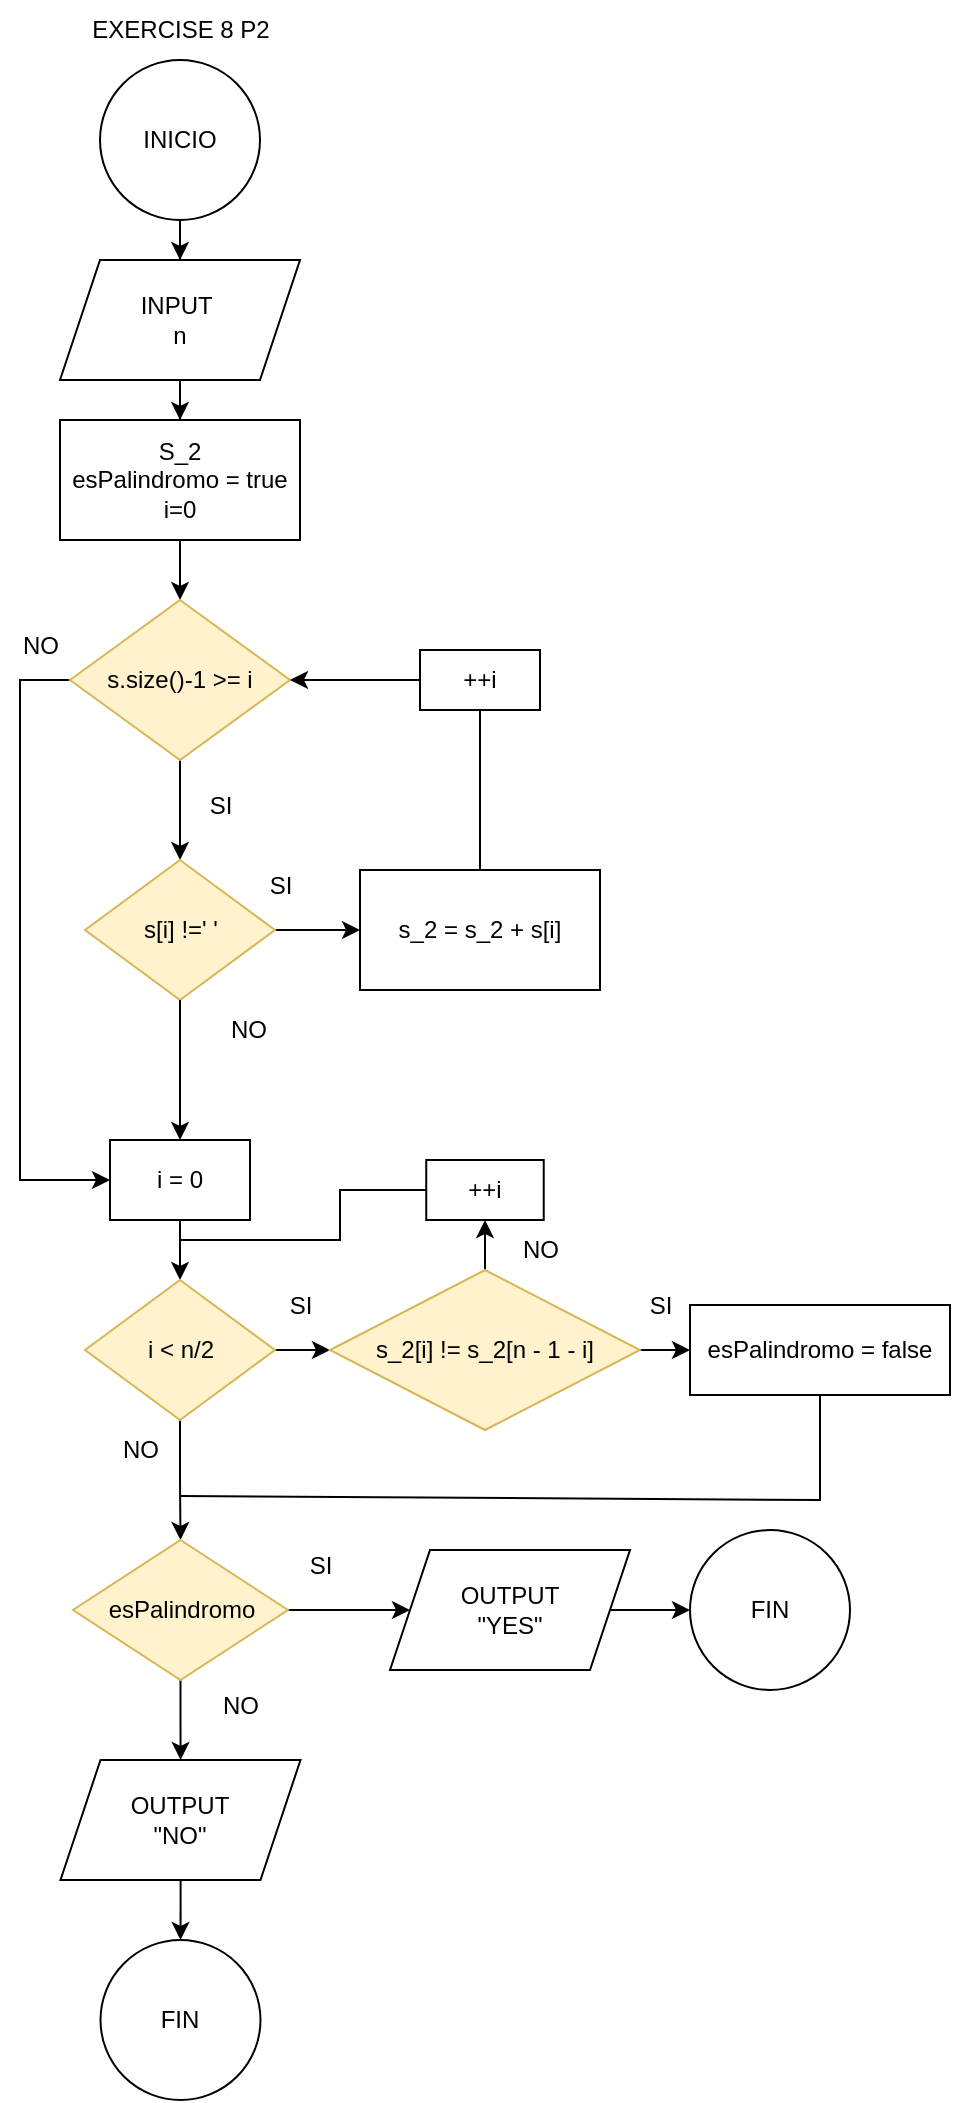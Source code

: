 <mxfile version="24.4.0" type="device">
  <diagram name="EXERCISE-1" id="7WXvErT6jwQCl5LBhXy7">
    <mxGraphModel dx="978" dy="531" grid="1" gridSize="10" guides="1" tooltips="1" connect="1" arrows="1" fold="1" page="1" pageScale="1" pageWidth="850" pageHeight="1100" math="0" shadow="0">
      <root>
        <mxCell id="0" />
        <mxCell id="1" parent="0" />
        <mxCell id="-hOMn0kYKFU-R9jvK8EN-38" value="EXERCISE 8 P2" style="text;html=1;align=center;verticalAlign=middle;resizable=0;points=[];autosize=1;strokeColor=none;fillColor=none;" parent="1" vertex="1">
          <mxGeometry x="315" width="110" height="30" as="geometry" />
        </mxCell>
        <mxCell id="jAzLcmatW34AS9ptDqRP-906" style="edgeStyle=orthogonalEdgeStyle;rounded=0;orthogonalLoop=1;jettySize=auto;html=1;exitX=0;exitY=0.5;exitDx=0;exitDy=0;entryX=0;entryY=0.5;entryDx=0;entryDy=0;" edge="1" parent="1" source="jAzLcmatW34AS9ptDqRP-907">
          <mxGeometry relative="1" as="geometry">
            <mxPoint x="302.5" y="1310" as="targetPoint" />
            <Array as="points">
              <mxPoint x="-180" y="2250" />
              <mxPoint x="-180" y="1310" />
            </Array>
          </mxGeometry>
        </mxCell>
        <mxCell id="jAzLcmatW34AS9ptDqRP-951" value="" style="edgeStyle=orthogonalEdgeStyle;rounded=0;orthogonalLoop=1;jettySize=auto;html=1;" edge="1" parent="1" source="jAzLcmatW34AS9ptDqRP-952" target="jAzLcmatW34AS9ptDqRP-954">
          <mxGeometry relative="1" as="geometry" />
        </mxCell>
        <mxCell id="jAzLcmatW34AS9ptDqRP-952" value="INICIO" style="ellipse;whiteSpace=wrap;html=1;" vertex="1" parent="1">
          <mxGeometry x="330" y="30" width="80" height="80" as="geometry" />
        </mxCell>
        <mxCell id="jAzLcmatW34AS9ptDqRP-953" value="" style="edgeStyle=orthogonalEdgeStyle;rounded=0;orthogonalLoop=1;jettySize=auto;html=1;" edge="1" parent="1" source="jAzLcmatW34AS9ptDqRP-954" target="jAzLcmatW34AS9ptDqRP-956">
          <mxGeometry relative="1" as="geometry" />
        </mxCell>
        <mxCell id="jAzLcmatW34AS9ptDqRP-954" value="INPUT&amp;nbsp;&lt;div&gt;n&lt;/div&gt;" style="shape=parallelogram;perimeter=parallelogramPerimeter;whiteSpace=wrap;html=1;fixedSize=1;" vertex="1" parent="1">
          <mxGeometry x="310" y="130" width="120" height="60" as="geometry" />
        </mxCell>
        <mxCell id="jAzLcmatW34AS9ptDqRP-955" value="" style="edgeStyle=orthogonalEdgeStyle;rounded=0;orthogonalLoop=1;jettySize=auto;html=1;" edge="1" parent="1" source="jAzLcmatW34AS9ptDqRP-956" target="jAzLcmatW34AS9ptDqRP-959">
          <mxGeometry relative="1" as="geometry" />
        </mxCell>
        <mxCell id="jAzLcmatW34AS9ptDqRP-956" value="S_2&lt;div&gt;esPalindromo = true&lt;/div&gt;&lt;div&gt;i=0&lt;/div&gt;" style="whiteSpace=wrap;html=1;" vertex="1" parent="1">
          <mxGeometry x="310" y="210" width="120" height="60" as="geometry" />
        </mxCell>
        <mxCell id="jAzLcmatW34AS9ptDqRP-957" value="" style="edgeStyle=orthogonalEdgeStyle;rounded=0;orthogonalLoop=1;jettySize=auto;html=1;" edge="1" parent="1" source="jAzLcmatW34AS9ptDqRP-959" target="jAzLcmatW34AS9ptDqRP-962">
          <mxGeometry relative="1" as="geometry" />
        </mxCell>
        <mxCell id="jAzLcmatW34AS9ptDqRP-958" style="edgeStyle=orthogonalEdgeStyle;rounded=0;orthogonalLoop=1;jettySize=auto;html=1;entryX=0;entryY=0.5;entryDx=0;entryDy=0;" edge="1" parent="1" source="jAzLcmatW34AS9ptDqRP-959" target="jAzLcmatW34AS9ptDqRP-974">
          <mxGeometry relative="1" as="geometry">
            <mxPoint x="370" y="580" as="targetPoint" />
            <Array as="points">
              <mxPoint x="290" y="340" />
              <mxPoint x="290" y="590" />
            </Array>
          </mxGeometry>
        </mxCell>
        <mxCell id="jAzLcmatW34AS9ptDqRP-959" value="s.size()-1 &amp;gt;= i" style="rhombus;whiteSpace=wrap;html=1;fillColor=#fff2cc;strokeColor=#d6b656;" vertex="1" parent="1">
          <mxGeometry x="315" y="300" width="110" height="80" as="geometry" />
        </mxCell>
        <mxCell id="jAzLcmatW34AS9ptDqRP-960" value="" style="edgeStyle=orthogonalEdgeStyle;rounded=0;orthogonalLoop=1;jettySize=auto;html=1;" edge="1" parent="1" source="jAzLcmatW34AS9ptDqRP-962" target="jAzLcmatW34AS9ptDqRP-966">
          <mxGeometry relative="1" as="geometry" />
        </mxCell>
        <mxCell id="jAzLcmatW34AS9ptDqRP-961" value="" style="edgeStyle=orthogonalEdgeStyle;rounded=0;orthogonalLoop=1;jettySize=auto;html=1;" edge="1" parent="1" source="jAzLcmatW34AS9ptDqRP-974" target="jAzLcmatW34AS9ptDqRP-970">
          <mxGeometry relative="1" as="geometry" />
        </mxCell>
        <mxCell id="jAzLcmatW34AS9ptDqRP-962" value="s[i] !=&#39; &#39;" style="rhombus;whiteSpace=wrap;html=1;fillColor=#fff2cc;strokeColor=#d6b656;" vertex="1" parent="1">
          <mxGeometry x="322.5" y="430" width="95" height="70" as="geometry" />
        </mxCell>
        <mxCell id="jAzLcmatW34AS9ptDqRP-963" value="SI" style="text;html=1;align=center;verticalAlign=middle;resizable=0;points=[];autosize=1;strokeColor=none;fillColor=none;" vertex="1" parent="1">
          <mxGeometry x="375" y="388" width="30" height="30" as="geometry" />
        </mxCell>
        <mxCell id="jAzLcmatW34AS9ptDqRP-964" value="SI" style="text;html=1;align=center;verticalAlign=middle;resizable=0;points=[];autosize=1;strokeColor=none;fillColor=none;" vertex="1" parent="1">
          <mxGeometry x="405" y="428" width="30" height="30" as="geometry" />
        </mxCell>
        <mxCell id="jAzLcmatW34AS9ptDqRP-965" style="edgeStyle=orthogonalEdgeStyle;rounded=0;orthogonalLoop=1;jettySize=auto;html=1;entryX=1;entryY=0.5;entryDx=0;entryDy=0;" edge="1" parent="1" source="jAzLcmatW34AS9ptDqRP-966" target="jAzLcmatW34AS9ptDqRP-959">
          <mxGeometry relative="1" as="geometry">
            <mxPoint x="520" y="330" as="targetPoint" />
            <Array as="points">
              <mxPoint x="520" y="340" />
            </Array>
          </mxGeometry>
        </mxCell>
        <mxCell id="jAzLcmatW34AS9ptDqRP-966" value="s_2 = s_2 + s[i]" style="whiteSpace=wrap;html=1;" vertex="1" parent="1">
          <mxGeometry x="460" y="435" width="120" height="60" as="geometry" />
        </mxCell>
        <mxCell id="jAzLcmatW34AS9ptDqRP-967" value="NO" style="text;html=1;align=center;verticalAlign=middle;resizable=0;points=[];autosize=1;strokeColor=none;fillColor=none;" vertex="1" parent="1">
          <mxGeometry x="384" y="500" width="40" height="30" as="geometry" />
        </mxCell>
        <mxCell id="jAzLcmatW34AS9ptDqRP-968" value="" style="edgeStyle=orthogonalEdgeStyle;rounded=0;orthogonalLoop=1;jettySize=auto;html=1;" edge="1" parent="1" source="jAzLcmatW34AS9ptDqRP-970" target="jAzLcmatW34AS9ptDqRP-977">
          <mxGeometry relative="1" as="geometry" />
        </mxCell>
        <mxCell id="jAzLcmatW34AS9ptDqRP-969" value="" style="edgeStyle=orthogonalEdgeStyle;rounded=0;orthogonalLoop=1;jettySize=auto;html=1;" edge="1" parent="1" source="jAzLcmatW34AS9ptDqRP-970" target="jAzLcmatW34AS9ptDqRP-984">
          <mxGeometry relative="1" as="geometry" />
        </mxCell>
        <mxCell id="jAzLcmatW34AS9ptDqRP-970" value="i &amp;lt; n/2" style="rhombus;whiteSpace=wrap;html=1;fillColor=#fff2cc;strokeColor=#d6b656;" vertex="1" parent="1">
          <mxGeometry x="322.5" y="640" width="95" height="70" as="geometry" />
        </mxCell>
        <mxCell id="jAzLcmatW34AS9ptDqRP-971" value="++i" style="whiteSpace=wrap;html=1;" vertex="1" parent="1">
          <mxGeometry x="490" y="325" width="60" height="30" as="geometry" />
        </mxCell>
        <mxCell id="jAzLcmatW34AS9ptDqRP-972" value="NO" style="text;html=1;align=center;verticalAlign=middle;resizable=0;points=[];autosize=1;strokeColor=none;fillColor=none;" vertex="1" parent="1">
          <mxGeometry x="280" y="308" width="40" height="30" as="geometry" />
        </mxCell>
        <mxCell id="jAzLcmatW34AS9ptDqRP-973" value="" style="edgeStyle=orthogonalEdgeStyle;rounded=0;orthogonalLoop=1;jettySize=auto;html=1;" edge="1" parent="1" source="jAzLcmatW34AS9ptDqRP-962" target="jAzLcmatW34AS9ptDqRP-974">
          <mxGeometry relative="1" as="geometry">
            <mxPoint x="370" y="500" as="sourcePoint" />
            <mxPoint x="370" y="640" as="targetPoint" />
          </mxGeometry>
        </mxCell>
        <mxCell id="jAzLcmatW34AS9ptDqRP-974" value="i = 0" style="whiteSpace=wrap;html=1;" vertex="1" parent="1">
          <mxGeometry x="335" y="570" width="70" height="40" as="geometry" />
        </mxCell>
        <mxCell id="jAzLcmatW34AS9ptDqRP-975" value="" style="edgeStyle=orthogonalEdgeStyle;rounded=0;orthogonalLoop=1;jettySize=auto;html=1;" edge="1" parent="1" source="jAzLcmatW34AS9ptDqRP-977" target="jAzLcmatW34AS9ptDqRP-980">
          <mxGeometry relative="1" as="geometry" />
        </mxCell>
        <mxCell id="jAzLcmatW34AS9ptDqRP-976" value="" style="edgeStyle=orthogonalEdgeStyle;rounded=0;orthogonalLoop=1;jettySize=auto;html=1;" edge="1" parent="1" source="jAzLcmatW34AS9ptDqRP-977" target="jAzLcmatW34AS9ptDqRP-994">
          <mxGeometry relative="1" as="geometry" />
        </mxCell>
        <mxCell id="jAzLcmatW34AS9ptDqRP-977" value="s_2[i] != s_2[n - 1 - i]" style="rhombus;whiteSpace=wrap;html=1;fillColor=#fff2cc;strokeColor=#d6b656;" vertex="1" parent="1">
          <mxGeometry x="445" y="635" width="155" height="80" as="geometry" />
        </mxCell>
        <mxCell id="jAzLcmatW34AS9ptDqRP-978" value="SI" style="text;html=1;align=center;verticalAlign=middle;resizable=0;points=[];autosize=1;strokeColor=none;fillColor=none;" vertex="1" parent="1">
          <mxGeometry x="415" y="638" width="30" height="30" as="geometry" />
        </mxCell>
        <mxCell id="jAzLcmatW34AS9ptDqRP-979" value="SI" style="text;html=1;align=center;verticalAlign=middle;resizable=0;points=[];autosize=1;strokeColor=none;fillColor=none;" vertex="1" parent="1">
          <mxGeometry x="595" y="638" width="30" height="30" as="geometry" />
        </mxCell>
        <mxCell id="jAzLcmatW34AS9ptDqRP-980" value="esPalindromo = false" style="whiteSpace=wrap;html=1;" vertex="1" parent="1">
          <mxGeometry x="625" y="652.5" width="130" height="45" as="geometry" />
        </mxCell>
        <mxCell id="jAzLcmatW34AS9ptDqRP-981" value="NO" style="text;html=1;align=center;verticalAlign=middle;resizable=0;points=[];autosize=1;strokeColor=none;fillColor=none;" vertex="1" parent="1">
          <mxGeometry x="330" y="710" width="40" height="30" as="geometry" />
        </mxCell>
        <mxCell id="jAzLcmatW34AS9ptDqRP-982" value="" style="edgeStyle=orthogonalEdgeStyle;rounded=0;orthogonalLoop=1;jettySize=auto;html=1;" edge="1" parent="1" source="jAzLcmatW34AS9ptDqRP-984" target="jAzLcmatW34AS9ptDqRP-987">
          <mxGeometry relative="1" as="geometry" />
        </mxCell>
        <mxCell id="jAzLcmatW34AS9ptDqRP-983" value="" style="edgeStyle=orthogonalEdgeStyle;rounded=0;orthogonalLoop=1;jettySize=auto;html=1;" edge="1" parent="1" source="jAzLcmatW34AS9ptDqRP-984" target="jAzLcmatW34AS9ptDqRP-990">
          <mxGeometry relative="1" as="geometry" />
        </mxCell>
        <mxCell id="jAzLcmatW34AS9ptDqRP-984" value="esPalindromo" style="rhombus;whiteSpace=wrap;html=1;fillColor=#fff2cc;strokeColor=#d6b656;" vertex="1" parent="1">
          <mxGeometry x="316.5" y="770" width="107.5" height="70" as="geometry" />
        </mxCell>
        <mxCell id="jAzLcmatW34AS9ptDqRP-985" value="SI" style="text;html=1;align=center;verticalAlign=middle;resizable=0;points=[];autosize=1;strokeColor=none;fillColor=none;" vertex="1" parent="1">
          <mxGeometry x="425" y="768" width="30" height="30" as="geometry" />
        </mxCell>
        <mxCell id="jAzLcmatW34AS9ptDqRP-986" value="" style="edgeStyle=orthogonalEdgeStyle;rounded=0;orthogonalLoop=1;jettySize=auto;html=1;" edge="1" parent="1" source="jAzLcmatW34AS9ptDqRP-987" target="jAzLcmatW34AS9ptDqRP-988">
          <mxGeometry relative="1" as="geometry" />
        </mxCell>
        <mxCell id="jAzLcmatW34AS9ptDqRP-987" value="&lt;div&gt;&lt;span style=&quot;background-color: initial;&quot;&gt;OUTPUT&lt;/span&gt;&lt;/div&gt;&lt;div&gt;&lt;span style=&quot;background-color: initial;&quot;&gt;&quot;YES&quot;&lt;/span&gt;&lt;br&gt;&lt;/div&gt;" style="shape=parallelogram;perimeter=parallelogramPerimeter;whiteSpace=wrap;html=1;fixedSize=1;" vertex="1" parent="1">
          <mxGeometry x="475" y="775" width="120" height="60" as="geometry" />
        </mxCell>
        <mxCell id="jAzLcmatW34AS9ptDqRP-988" value="FIN" style="ellipse;whiteSpace=wrap;html=1;" vertex="1" parent="1">
          <mxGeometry x="625" y="765" width="80" height="80" as="geometry" />
        </mxCell>
        <mxCell id="jAzLcmatW34AS9ptDqRP-989" value="" style="edgeStyle=orthogonalEdgeStyle;rounded=0;orthogonalLoop=1;jettySize=auto;html=1;" edge="1" parent="1" source="jAzLcmatW34AS9ptDqRP-990" target="jAzLcmatW34AS9ptDqRP-991">
          <mxGeometry relative="1" as="geometry" />
        </mxCell>
        <mxCell id="jAzLcmatW34AS9ptDqRP-990" value="OUTPUT&lt;div&gt;&quot;NO&quot;&lt;/div&gt;" style="shape=parallelogram;perimeter=parallelogramPerimeter;whiteSpace=wrap;html=1;fixedSize=1;" vertex="1" parent="1">
          <mxGeometry x="310.25" y="880" width="120" height="60" as="geometry" />
        </mxCell>
        <mxCell id="jAzLcmatW34AS9ptDqRP-991" value="FIN" style="ellipse;whiteSpace=wrap;html=1;" vertex="1" parent="1">
          <mxGeometry x="330.25" y="970" width="80" height="80" as="geometry" />
        </mxCell>
        <mxCell id="jAzLcmatW34AS9ptDqRP-992" value="NO" style="text;html=1;align=center;verticalAlign=middle;resizable=0;points=[];autosize=1;strokeColor=none;fillColor=none;" vertex="1" parent="1">
          <mxGeometry x="380" y="838" width="40" height="30" as="geometry" />
        </mxCell>
        <mxCell id="jAzLcmatW34AS9ptDqRP-993" value="" style="endArrow=none;html=1;rounded=0;" edge="1" parent="1">
          <mxGeometry width="50" height="50" relative="1" as="geometry">
            <mxPoint x="370" y="748" as="sourcePoint" />
            <mxPoint x="690" y="697.5" as="targetPoint" />
            <Array as="points">
              <mxPoint x="690" y="750" />
            </Array>
          </mxGeometry>
        </mxCell>
        <mxCell id="jAzLcmatW34AS9ptDqRP-994" value="++i" style="whiteSpace=wrap;html=1;" vertex="1" parent="1">
          <mxGeometry x="493.12" y="580" width="58.75" height="30" as="geometry" />
        </mxCell>
        <mxCell id="jAzLcmatW34AS9ptDqRP-995" value="NO" style="text;html=1;align=center;verticalAlign=middle;resizable=0;points=[];autosize=1;strokeColor=none;fillColor=none;" vertex="1" parent="1">
          <mxGeometry x="530" y="610" width="40" height="30" as="geometry" />
        </mxCell>
        <mxCell id="jAzLcmatW34AS9ptDqRP-996" value="" style="endArrow=none;html=1;rounded=0;" edge="1" parent="1">
          <mxGeometry width="50" height="50" relative="1" as="geometry">
            <mxPoint x="370" y="620" as="sourcePoint" />
            <mxPoint x="493.12" y="595" as="targetPoint" />
            <Array as="points">
              <mxPoint x="450" y="620" />
              <mxPoint x="450" y="595" />
            </Array>
          </mxGeometry>
        </mxCell>
      </root>
    </mxGraphModel>
  </diagram>
</mxfile>
